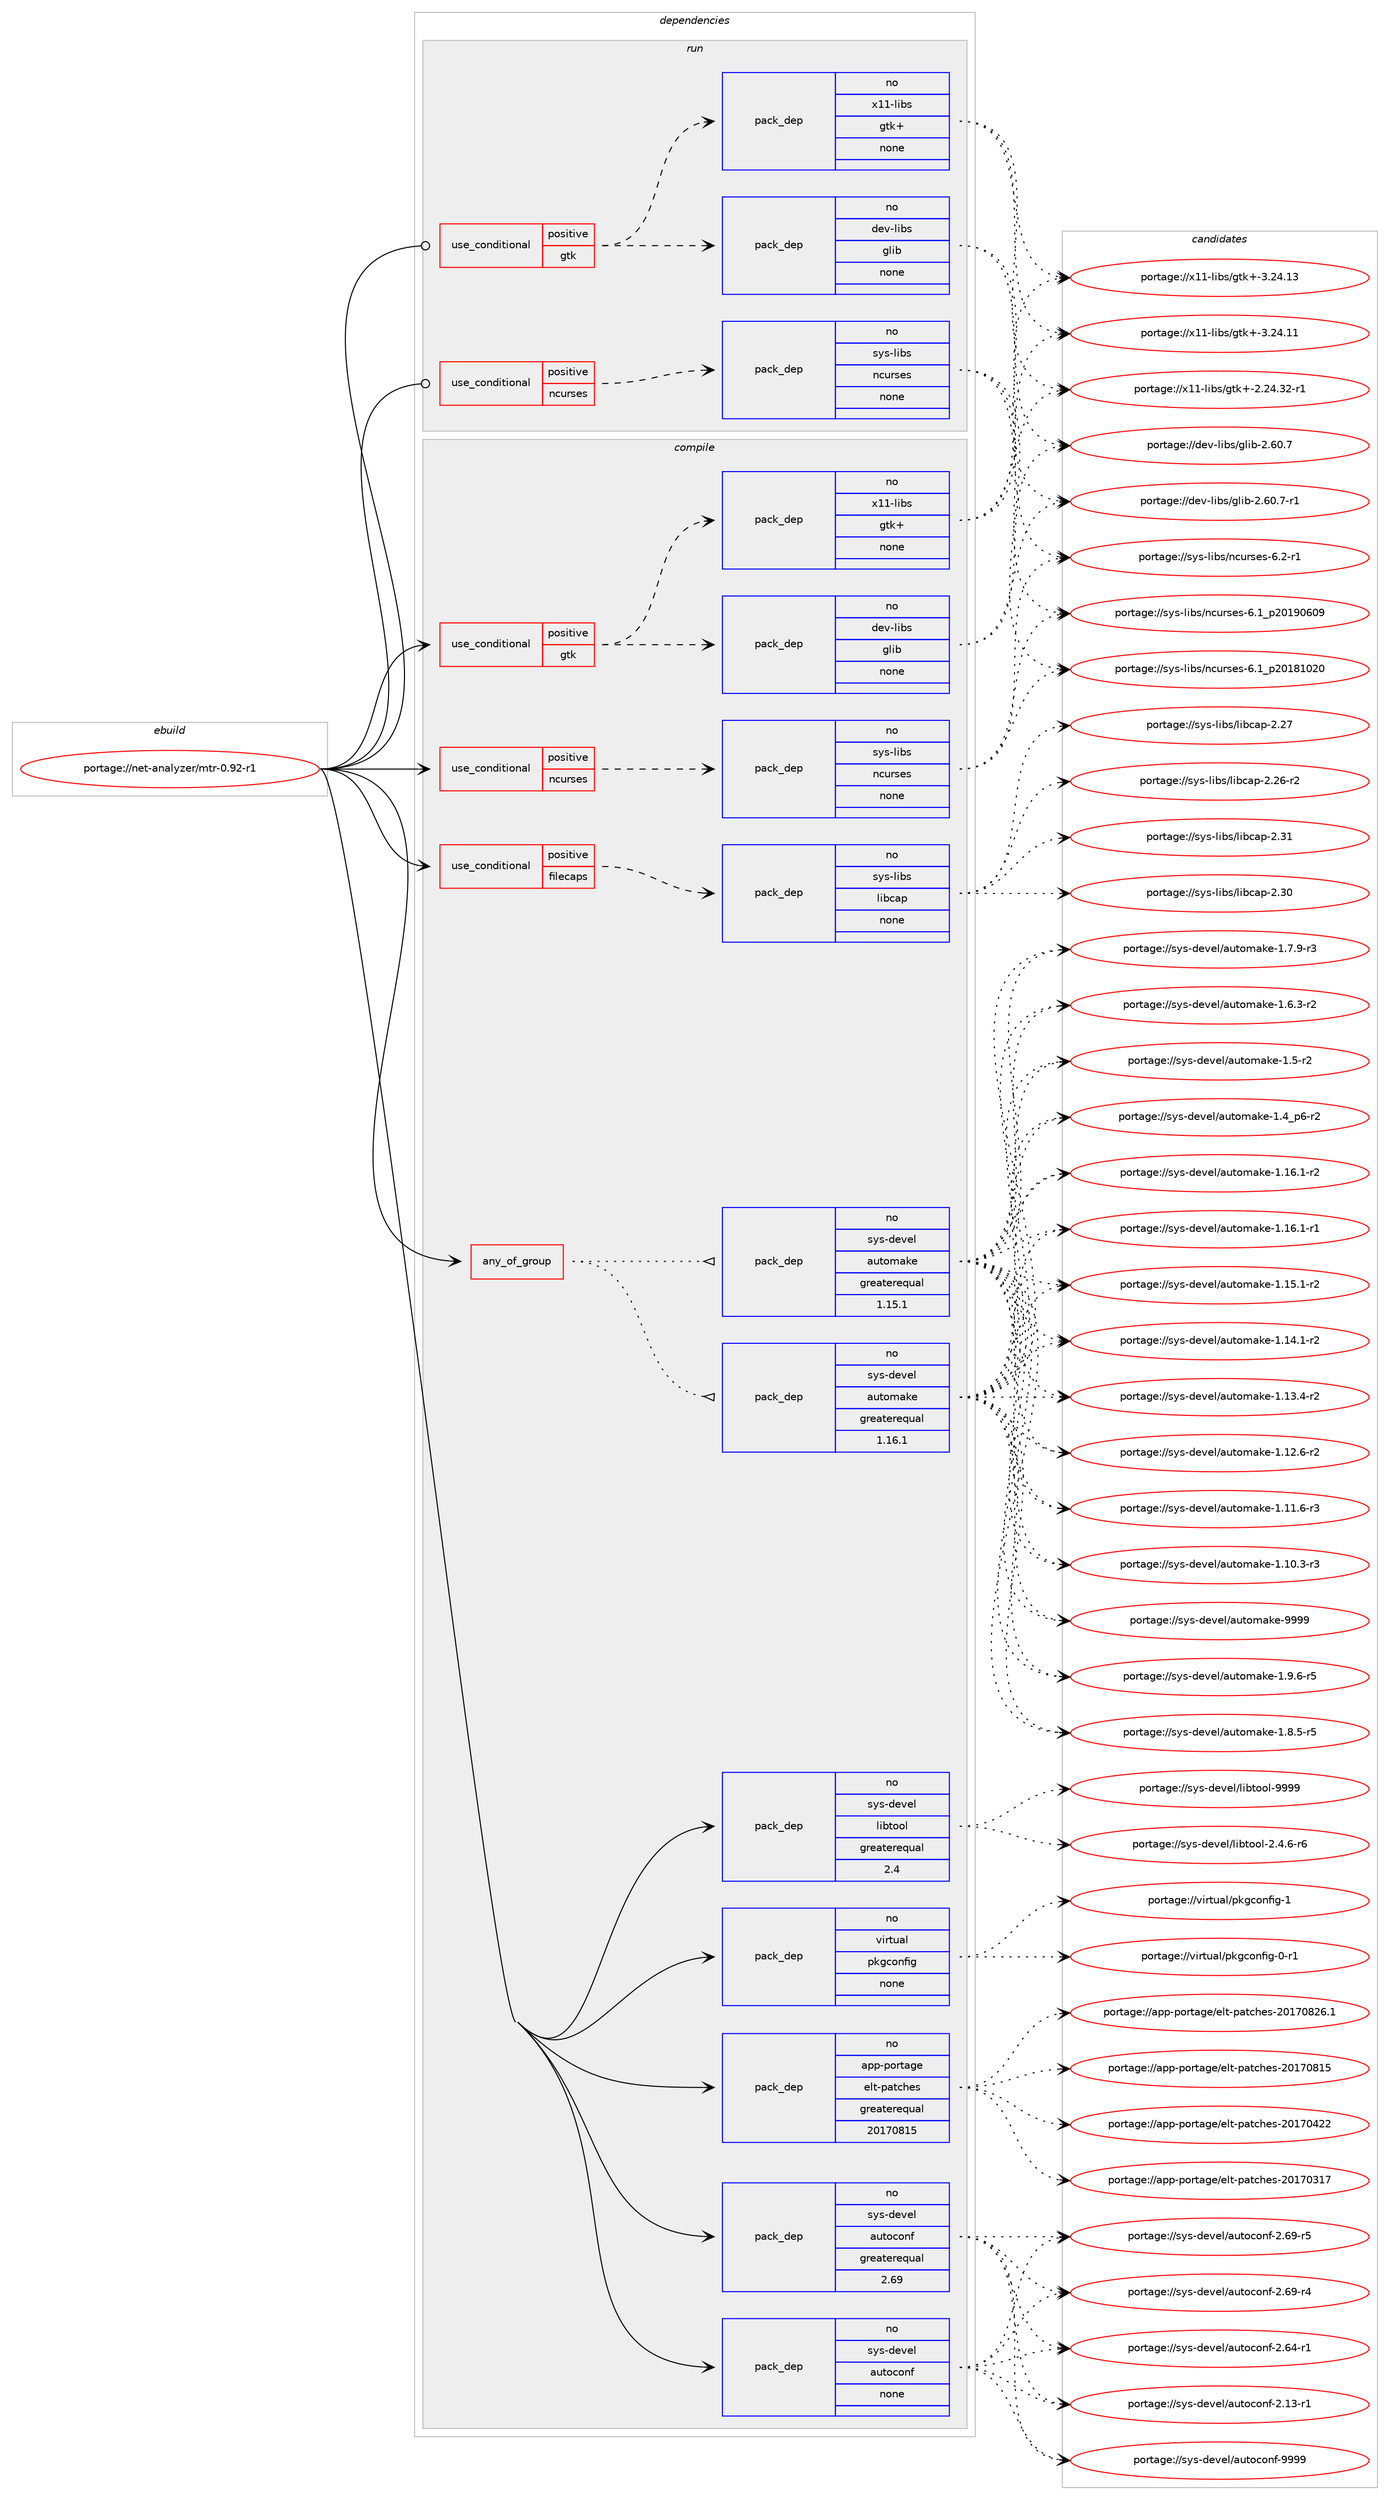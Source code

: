 digraph prolog {

# *************
# Graph options
# *************

newrank=true;
concentrate=true;
compound=true;
graph [rankdir=LR,fontname=Helvetica,fontsize=10,ranksep=1.5];#, ranksep=2.5, nodesep=0.2];
edge  [arrowhead=vee];
node  [fontname=Helvetica,fontsize=10];

# **********
# The ebuild
# **********

subgraph cluster_leftcol {
color=gray;
rank=same;
label=<<i>ebuild</i>>;
id [label="portage://net-analyzer/mtr-0.92-r1", color=red, width=4, href="../net-analyzer/mtr-0.92-r1.svg"];
}

# ****************
# The dependencies
# ****************

subgraph cluster_midcol {
color=gray;
label=<<i>dependencies</i>>;
subgraph cluster_compile {
fillcolor="#eeeeee";
style=filled;
label=<<i>compile</i>>;
subgraph any2445 {
dependency159561 [label=<<TABLE BORDER="0" CELLBORDER="1" CELLSPACING="0" CELLPADDING="4"><TR><TD CELLPADDING="10">any_of_group</TD></TR></TABLE>>, shape=none, color=red];subgraph pack120914 {
dependency159562 [label=<<TABLE BORDER="0" CELLBORDER="1" CELLSPACING="0" CELLPADDING="4" WIDTH="220"><TR><TD ROWSPAN="6" CELLPADDING="30">pack_dep</TD></TR><TR><TD WIDTH="110">no</TD></TR><TR><TD>sys-devel</TD></TR><TR><TD>automake</TD></TR><TR><TD>greaterequal</TD></TR><TR><TD>1.16.1</TD></TR></TABLE>>, shape=none, color=blue];
}
dependency159561:e -> dependency159562:w [weight=20,style="dotted",arrowhead="oinv"];
subgraph pack120915 {
dependency159563 [label=<<TABLE BORDER="0" CELLBORDER="1" CELLSPACING="0" CELLPADDING="4" WIDTH="220"><TR><TD ROWSPAN="6" CELLPADDING="30">pack_dep</TD></TR><TR><TD WIDTH="110">no</TD></TR><TR><TD>sys-devel</TD></TR><TR><TD>automake</TD></TR><TR><TD>greaterequal</TD></TR><TR><TD>1.15.1</TD></TR></TABLE>>, shape=none, color=blue];
}
dependency159561:e -> dependency159563:w [weight=20,style="dotted",arrowhead="oinv"];
}
id:e -> dependency159561:w [weight=20,style="solid",arrowhead="vee"];
subgraph cond36050 {
dependency159564 [label=<<TABLE BORDER="0" CELLBORDER="1" CELLSPACING="0" CELLPADDING="4"><TR><TD ROWSPAN="3" CELLPADDING="10">use_conditional</TD></TR><TR><TD>positive</TD></TR><TR><TD>filecaps</TD></TR></TABLE>>, shape=none, color=red];
subgraph pack120916 {
dependency159565 [label=<<TABLE BORDER="0" CELLBORDER="1" CELLSPACING="0" CELLPADDING="4" WIDTH="220"><TR><TD ROWSPAN="6" CELLPADDING="30">pack_dep</TD></TR><TR><TD WIDTH="110">no</TD></TR><TR><TD>sys-libs</TD></TR><TR><TD>libcap</TD></TR><TR><TD>none</TD></TR><TR><TD></TD></TR></TABLE>>, shape=none, color=blue];
}
dependency159564:e -> dependency159565:w [weight=20,style="dashed",arrowhead="vee"];
}
id:e -> dependency159564:w [weight=20,style="solid",arrowhead="vee"];
subgraph cond36051 {
dependency159566 [label=<<TABLE BORDER="0" CELLBORDER="1" CELLSPACING="0" CELLPADDING="4"><TR><TD ROWSPAN="3" CELLPADDING="10">use_conditional</TD></TR><TR><TD>positive</TD></TR><TR><TD>gtk</TD></TR></TABLE>>, shape=none, color=red];
subgraph pack120917 {
dependency159567 [label=<<TABLE BORDER="0" CELLBORDER="1" CELLSPACING="0" CELLPADDING="4" WIDTH="220"><TR><TD ROWSPAN="6" CELLPADDING="30">pack_dep</TD></TR><TR><TD WIDTH="110">no</TD></TR><TR><TD>dev-libs</TD></TR><TR><TD>glib</TD></TR><TR><TD>none</TD></TR><TR><TD></TD></TR></TABLE>>, shape=none, color=blue];
}
dependency159566:e -> dependency159567:w [weight=20,style="dashed",arrowhead="vee"];
subgraph pack120918 {
dependency159568 [label=<<TABLE BORDER="0" CELLBORDER="1" CELLSPACING="0" CELLPADDING="4" WIDTH="220"><TR><TD ROWSPAN="6" CELLPADDING="30">pack_dep</TD></TR><TR><TD WIDTH="110">no</TD></TR><TR><TD>x11-libs</TD></TR><TR><TD>gtk+</TD></TR><TR><TD>none</TD></TR><TR><TD></TD></TR></TABLE>>, shape=none, color=blue];
}
dependency159566:e -> dependency159568:w [weight=20,style="dashed",arrowhead="vee"];
}
id:e -> dependency159566:w [weight=20,style="solid",arrowhead="vee"];
subgraph cond36052 {
dependency159569 [label=<<TABLE BORDER="0" CELLBORDER="1" CELLSPACING="0" CELLPADDING="4"><TR><TD ROWSPAN="3" CELLPADDING="10">use_conditional</TD></TR><TR><TD>positive</TD></TR><TR><TD>ncurses</TD></TR></TABLE>>, shape=none, color=red];
subgraph pack120919 {
dependency159570 [label=<<TABLE BORDER="0" CELLBORDER="1" CELLSPACING="0" CELLPADDING="4" WIDTH="220"><TR><TD ROWSPAN="6" CELLPADDING="30">pack_dep</TD></TR><TR><TD WIDTH="110">no</TD></TR><TR><TD>sys-libs</TD></TR><TR><TD>ncurses</TD></TR><TR><TD>none</TD></TR><TR><TD></TD></TR></TABLE>>, shape=none, color=blue];
}
dependency159569:e -> dependency159570:w [weight=20,style="dashed",arrowhead="vee"];
}
id:e -> dependency159569:w [weight=20,style="solid",arrowhead="vee"];
subgraph pack120920 {
dependency159571 [label=<<TABLE BORDER="0" CELLBORDER="1" CELLSPACING="0" CELLPADDING="4" WIDTH="220"><TR><TD ROWSPAN="6" CELLPADDING="30">pack_dep</TD></TR><TR><TD WIDTH="110">no</TD></TR><TR><TD>app-portage</TD></TR><TR><TD>elt-patches</TD></TR><TR><TD>greaterequal</TD></TR><TR><TD>20170815</TD></TR></TABLE>>, shape=none, color=blue];
}
id:e -> dependency159571:w [weight=20,style="solid",arrowhead="vee"];
subgraph pack120921 {
dependency159572 [label=<<TABLE BORDER="0" CELLBORDER="1" CELLSPACING="0" CELLPADDING="4" WIDTH="220"><TR><TD ROWSPAN="6" CELLPADDING="30">pack_dep</TD></TR><TR><TD WIDTH="110">no</TD></TR><TR><TD>sys-devel</TD></TR><TR><TD>autoconf</TD></TR><TR><TD>greaterequal</TD></TR><TR><TD>2.69</TD></TR></TABLE>>, shape=none, color=blue];
}
id:e -> dependency159572:w [weight=20,style="solid",arrowhead="vee"];
subgraph pack120922 {
dependency159573 [label=<<TABLE BORDER="0" CELLBORDER="1" CELLSPACING="0" CELLPADDING="4" WIDTH="220"><TR><TD ROWSPAN="6" CELLPADDING="30">pack_dep</TD></TR><TR><TD WIDTH="110">no</TD></TR><TR><TD>sys-devel</TD></TR><TR><TD>autoconf</TD></TR><TR><TD>none</TD></TR><TR><TD></TD></TR></TABLE>>, shape=none, color=blue];
}
id:e -> dependency159573:w [weight=20,style="solid",arrowhead="vee"];
subgraph pack120923 {
dependency159574 [label=<<TABLE BORDER="0" CELLBORDER="1" CELLSPACING="0" CELLPADDING="4" WIDTH="220"><TR><TD ROWSPAN="6" CELLPADDING="30">pack_dep</TD></TR><TR><TD WIDTH="110">no</TD></TR><TR><TD>sys-devel</TD></TR><TR><TD>libtool</TD></TR><TR><TD>greaterequal</TD></TR><TR><TD>2.4</TD></TR></TABLE>>, shape=none, color=blue];
}
id:e -> dependency159574:w [weight=20,style="solid",arrowhead="vee"];
subgraph pack120924 {
dependency159575 [label=<<TABLE BORDER="0" CELLBORDER="1" CELLSPACING="0" CELLPADDING="4" WIDTH="220"><TR><TD ROWSPAN="6" CELLPADDING="30">pack_dep</TD></TR><TR><TD WIDTH="110">no</TD></TR><TR><TD>virtual</TD></TR><TR><TD>pkgconfig</TD></TR><TR><TD>none</TD></TR><TR><TD></TD></TR></TABLE>>, shape=none, color=blue];
}
id:e -> dependency159575:w [weight=20,style="solid",arrowhead="vee"];
}
subgraph cluster_compileandrun {
fillcolor="#eeeeee";
style=filled;
label=<<i>compile and run</i>>;
}
subgraph cluster_run {
fillcolor="#eeeeee";
style=filled;
label=<<i>run</i>>;
subgraph cond36053 {
dependency159576 [label=<<TABLE BORDER="0" CELLBORDER="1" CELLSPACING="0" CELLPADDING="4"><TR><TD ROWSPAN="3" CELLPADDING="10">use_conditional</TD></TR><TR><TD>positive</TD></TR><TR><TD>gtk</TD></TR></TABLE>>, shape=none, color=red];
subgraph pack120925 {
dependency159577 [label=<<TABLE BORDER="0" CELLBORDER="1" CELLSPACING="0" CELLPADDING="4" WIDTH="220"><TR><TD ROWSPAN="6" CELLPADDING="30">pack_dep</TD></TR><TR><TD WIDTH="110">no</TD></TR><TR><TD>dev-libs</TD></TR><TR><TD>glib</TD></TR><TR><TD>none</TD></TR><TR><TD></TD></TR></TABLE>>, shape=none, color=blue];
}
dependency159576:e -> dependency159577:w [weight=20,style="dashed",arrowhead="vee"];
subgraph pack120926 {
dependency159578 [label=<<TABLE BORDER="0" CELLBORDER="1" CELLSPACING="0" CELLPADDING="4" WIDTH="220"><TR><TD ROWSPAN="6" CELLPADDING="30">pack_dep</TD></TR><TR><TD WIDTH="110">no</TD></TR><TR><TD>x11-libs</TD></TR><TR><TD>gtk+</TD></TR><TR><TD>none</TD></TR><TR><TD></TD></TR></TABLE>>, shape=none, color=blue];
}
dependency159576:e -> dependency159578:w [weight=20,style="dashed",arrowhead="vee"];
}
id:e -> dependency159576:w [weight=20,style="solid",arrowhead="odot"];
subgraph cond36054 {
dependency159579 [label=<<TABLE BORDER="0" CELLBORDER="1" CELLSPACING="0" CELLPADDING="4"><TR><TD ROWSPAN="3" CELLPADDING="10">use_conditional</TD></TR><TR><TD>positive</TD></TR><TR><TD>ncurses</TD></TR></TABLE>>, shape=none, color=red];
subgraph pack120927 {
dependency159580 [label=<<TABLE BORDER="0" CELLBORDER="1" CELLSPACING="0" CELLPADDING="4" WIDTH="220"><TR><TD ROWSPAN="6" CELLPADDING="30">pack_dep</TD></TR><TR><TD WIDTH="110">no</TD></TR><TR><TD>sys-libs</TD></TR><TR><TD>ncurses</TD></TR><TR><TD>none</TD></TR><TR><TD></TD></TR></TABLE>>, shape=none, color=blue];
}
dependency159579:e -> dependency159580:w [weight=20,style="dashed",arrowhead="vee"];
}
id:e -> dependency159579:w [weight=20,style="solid",arrowhead="odot"];
}
}

# **************
# The candidates
# **************

subgraph cluster_choices {
rank=same;
color=gray;
label=<<i>candidates</i>>;

subgraph choice120914 {
color=black;
nodesep=1;
choice115121115451001011181011084797117116111109971071014557575757 [label="portage://sys-devel/automake-9999", color=red, width=4,href="../sys-devel/automake-9999.svg"];
choice115121115451001011181011084797117116111109971071014549465746544511453 [label="portage://sys-devel/automake-1.9.6-r5", color=red, width=4,href="../sys-devel/automake-1.9.6-r5.svg"];
choice115121115451001011181011084797117116111109971071014549465646534511453 [label="portage://sys-devel/automake-1.8.5-r5", color=red, width=4,href="../sys-devel/automake-1.8.5-r5.svg"];
choice115121115451001011181011084797117116111109971071014549465546574511451 [label="portage://sys-devel/automake-1.7.9-r3", color=red, width=4,href="../sys-devel/automake-1.7.9-r3.svg"];
choice115121115451001011181011084797117116111109971071014549465446514511450 [label="portage://sys-devel/automake-1.6.3-r2", color=red, width=4,href="../sys-devel/automake-1.6.3-r2.svg"];
choice11512111545100101118101108479711711611110997107101454946534511450 [label="portage://sys-devel/automake-1.5-r2", color=red, width=4,href="../sys-devel/automake-1.5-r2.svg"];
choice115121115451001011181011084797117116111109971071014549465295112544511450 [label="portage://sys-devel/automake-1.4_p6-r2", color=red, width=4,href="../sys-devel/automake-1.4_p6-r2.svg"];
choice11512111545100101118101108479711711611110997107101454946495446494511450 [label="portage://sys-devel/automake-1.16.1-r2", color=red, width=4,href="../sys-devel/automake-1.16.1-r2.svg"];
choice11512111545100101118101108479711711611110997107101454946495446494511449 [label="portage://sys-devel/automake-1.16.1-r1", color=red, width=4,href="../sys-devel/automake-1.16.1-r1.svg"];
choice11512111545100101118101108479711711611110997107101454946495346494511450 [label="portage://sys-devel/automake-1.15.1-r2", color=red, width=4,href="../sys-devel/automake-1.15.1-r2.svg"];
choice11512111545100101118101108479711711611110997107101454946495246494511450 [label="portage://sys-devel/automake-1.14.1-r2", color=red, width=4,href="../sys-devel/automake-1.14.1-r2.svg"];
choice11512111545100101118101108479711711611110997107101454946495146524511450 [label="portage://sys-devel/automake-1.13.4-r2", color=red, width=4,href="../sys-devel/automake-1.13.4-r2.svg"];
choice11512111545100101118101108479711711611110997107101454946495046544511450 [label="portage://sys-devel/automake-1.12.6-r2", color=red, width=4,href="../sys-devel/automake-1.12.6-r2.svg"];
choice11512111545100101118101108479711711611110997107101454946494946544511451 [label="portage://sys-devel/automake-1.11.6-r3", color=red, width=4,href="../sys-devel/automake-1.11.6-r3.svg"];
choice11512111545100101118101108479711711611110997107101454946494846514511451 [label="portage://sys-devel/automake-1.10.3-r3", color=red, width=4,href="../sys-devel/automake-1.10.3-r3.svg"];
dependency159562:e -> choice115121115451001011181011084797117116111109971071014557575757:w [style=dotted,weight="100"];
dependency159562:e -> choice115121115451001011181011084797117116111109971071014549465746544511453:w [style=dotted,weight="100"];
dependency159562:e -> choice115121115451001011181011084797117116111109971071014549465646534511453:w [style=dotted,weight="100"];
dependency159562:e -> choice115121115451001011181011084797117116111109971071014549465546574511451:w [style=dotted,weight="100"];
dependency159562:e -> choice115121115451001011181011084797117116111109971071014549465446514511450:w [style=dotted,weight="100"];
dependency159562:e -> choice11512111545100101118101108479711711611110997107101454946534511450:w [style=dotted,weight="100"];
dependency159562:e -> choice115121115451001011181011084797117116111109971071014549465295112544511450:w [style=dotted,weight="100"];
dependency159562:e -> choice11512111545100101118101108479711711611110997107101454946495446494511450:w [style=dotted,weight="100"];
dependency159562:e -> choice11512111545100101118101108479711711611110997107101454946495446494511449:w [style=dotted,weight="100"];
dependency159562:e -> choice11512111545100101118101108479711711611110997107101454946495346494511450:w [style=dotted,weight="100"];
dependency159562:e -> choice11512111545100101118101108479711711611110997107101454946495246494511450:w [style=dotted,weight="100"];
dependency159562:e -> choice11512111545100101118101108479711711611110997107101454946495146524511450:w [style=dotted,weight="100"];
dependency159562:e -> choice11512111545100101118101108479711711611110997107101454946495046544511450:w [style=dotted,weight="100"];
dependency159562:e -> choice11512111545100101118101108479711711611110997107101454946494946544511451:w [style=dotted,weight="100"];
dependency159562:e -> choice11512111545100101118101108479711711611110997107101454946494846514511451:w [style=dotted,weight="100"];
}
subgraph choice120915 {
color=black;
nodesep=1;
choice115121115451001011181011084797117116111109971071014557575757 [label="portage://sys-devel/automake-9999", color=red, width=4,href="../sys-devel/automake-9999.svg"];
choice115121115451001011181011084797117116111109971071014549465746544511453 [label="portage://sys-devel/automake-1.9.6-r5", color=red, width=4,href="../sys-devel/automake-1.9.6-r5.svg"];
choice115121115451001011181011084797117116111109971071014549465646534511453 [label="portage://sys-devel/automake-1.8.5-r5", color=red, width=4,href="../sys-devel/automake-1.8.5-r5.svg"];
choice115121115451001011181011084797117116111109971071014549465546574511451 [label="portage://sys-devel/automake-1.7.9-r3", color=red, width=4,href="../sys-devel/automake-1.7.9-r3.svg"];
choice115121115451001011181011084797117116111109971071014549465446514511450 [label="portage://sys-devel/automake-1.6.3-r2", color=red, width=4,href="../sys-devel/automake-1.6.3-r2.svg"];
choice11512111545100101118101108479711711611110997107101454946534511450 [label="portage://sys-devel/automake-1.5-r2", color=red, width=4,href="../sys-devel/automake-1.5-r2.svg"];
choice115121115451001011181011084797117116111109971071014549465295112544511450 [label="portage://sys-devel/automake-1.4_p6-r2", color=red, width=4,href="../sys-devel/automake-1.4_p6-r2.svg"];
choice11512111545100101118101108479711711611110997107101454946495446494511450 [label="portage://sys-devel/automake-1.16.1-r2", color=red, width=4,href="../sys-devel/automake-1.16.1-r2.svg"];
choice11512111545100101118101108479711711611110997107101454946495446494511449 [label="portage://sys-devel/automake-1.16.1-r1", color=red, width=4,href="../sys-devel/automake-1.16.1-r1.svg"];
choice11512111545100101118101108479711711611110997107101454946495346494511450 [label="portage://sys-devel/automake-1.15.1-r2", color=red, width=4,href="../sys-devel/automake-1.15.1-r2.svg"];
choice11512111545100101118101108479711711611110997107101454946495246494511450 [label="portage://sys-devel/automake-1.14.1-r2", color=red, width=4,href="../sys-devel/automake-1.14.1-r2.svg"];
choice11512111545100101118101108479711711611110997107101454946495146524511450 [label="portage://sys-devel/automake-1.13.4-r2", color=red, width=4,href="../sys-devel/automake-1.13.4-r2.svg"];
choice11512111545100101118101108479711711611110997107101454946495046544511450 [label="portage://sys-devel/automake-1.12.6-r2", color=red, width=4,href="../sys-devel/automake-1.12.6-r2.svg"];
choice11512111545100101118101108479711711611110997107101454946494946544511451 [label="portage://sys-devel/automake-1.11.6-r3", color=red, width=4,href="../sys-devel/automake-1.11.6-r3.svg"];
choice11512111545100101118101108479711711611110997107101454946494846514511451 [label="portage://sys-devel/automake-1.10.3-r3", color=red, width=4,href="../sys-devel/automake-1.10.3-r3.svg"];
dependency159563:e -> choice115121115451001011181011084797117116111109971071014557575757:w [style=dotted,weight="100"];
dependency159563:e -> choice115121115451001011181011084797117116111109971071014549465746544511453:w [style=dotted,weight="100"];
dependency159563:e -> choice115121115451001011181011084797117116111109971071014549465646534511453:w [style=dotted,weight="100"];
dependency159563:e -> choice115121115451001011181011084797117116111109971071014549465546574511451:w [style=dotted,weight="100"];
dependency159563:e -> choice115121115451001011181011084797117116111109971071014549465446514511450:w [style=dotted,weight="100"];
dependency159563:e -> choice11512111545100101118101108479711711611110997107101454946534511450:w [style=dotted,weight="100"];
dependency159563:e -> choice115121115451001011181011084797117116111109971071014549465295112544511450:w [style=dotted,weight="100"];
dependency159563:e -> choice11512111545100101118101108479711711611110997107101454946495446494511450:w [style=dotted,weight="100"];
dependency159563:e -> choice11512111545100101118101108479711711611110997107101454946495446494511449:w [style=dotted,weight="100"];
dependency159563:e -> choice11512111545100101118101108479711711611110997107101454946495346494511450:w [style=dotted,weight="100"];
dependency159563:e -> choice11512111545100101118101108479711711611110997107101454946495246494511450:w [style=dotted,weight="100"];
dependency159563:e -> choice11512111545100101118101108479711711611110997107101454946495146524511450:w [style=dotted,weight="100"];
dependency159563:e -> choice11512111545100101118101108479711711611110997107101454946495046544511450:w [style=dotted,weight="100"];
dependency159563:e -> choice11512111545100101118101108479711711611110997107101454946494946544511451:w [style=dotted,weight="100"];
dependency159563:e -> choice11512111545100101118101108479711711611110997107101454946494846514511451:w [style=dotted,weight="100"];
}
subgraph choice120916 {
color=black;
nodesep=1;
choice1151211154510810598115471081059899971124550465149 [label="portage://sys-libs/libcap-2.31", color=red, width=4,href="../sys-libs/libcap-2.31.svg"];
choice1151211154510810598115471081059899971124550465148 [label="portage://sys-libs/libcap-2.30", color=red, width=4,href="../sys-libs/libcap-2.30.svg"];
choice1151211154510810598115471081059899971124550465055 [label="portage://sys-libs/libcap-2.27", color=red, width=4,href="../sys-libs/libcap-2.27.svg"];
choice11512111545108105981154710810598999711245504650544511450 [label="portage://sys-libs/libcap-2.26-r2", color=red, width=4,href="../sys-libs/libcap-2.26-r2.svg"];
dependency159565:e -> choice1151211154510810598115471081059899971124550465149:w [style=dotted,weight="100"];
dependency159565:e -> choice1151211154510810598115471081059899971124550465148:w [style=dotted,weight="100"];
dependency159565:e -> choice1151211154510810598115471081059899971124550465055:w [style=dotted,weight="100"];
dependency159565:e -> choice11512111545108105981154710810598999711245504650544511450:w [style=dotted,weight="100"];
}
subgraph choice120917 {
color=black;
nodesep=1;
choice10010111845108105981154710310810598455046544846554511449 [label="portage://dev-libs/glib-2.60.7-r1", color=red, width=4,href="../dev-libs/glib-2.60.7-r1.svg"];
choice1001011184510810598115471031081059845504654484655 [label="portage://dev-libs/glib-2.60.7", color=red, width=4,href="../dev-libs/glib-2.60.7.svg"];
dependency159567:e -> choice10010111845108105981154710310810598455046544846554511449:w [style=dotted,weight="100"];
dependency159567:e -> choice1001011184510810598115471031081059845504654484655:w [style=dotted,weight="100"];
}
subgraph choice120918 {
color=black;
nodesep=1;
choice1204949451081059811547103116107434551465052464951 [label="portage://x11-libs/gtk+-3.24.13", color=red, width=4,href="../x11-libs/gtk+-3.24.13.svg"];
choice1204949451081059811547103116107434551465052464949 [label="portage://x11-libs/gtk+-3.24.11", color=red, width=4,href="../x11-libs/gtk+-3.24.11.svg"];
choice12049494510810598115471031161074345504650524651504511449 [label="portage://x11-libs/gtk+-2.24.32-r1", color=red, width=4,href="../x11-libs/gtk+-2.24.32-r1.svg"];
dependency159568:e -> choice1204949451081059811547103116107434551465052464951:w [style=dotted,weight="100"];
dependency159568:e -> choice1204949451081059811547103116107434551465052464949:w [style=dotted,weight="100"];
dependency159568:e -> choice12049494510810598115471031161074345504650524651504511449:w [style=dotted,weight="100"];
}
subgraph choice120919 {
color=black;
nodesep=1;
choice11512111545108105981154711099117114115101115455446504511449 [label="portage://sys-libs/ncurses-6.2-r1", color=red, width=4,href="../sys-libs/ncurses-6.2-r1.svg"];
choice1151211154510810598115471109911711411510111545544649951125048495748544857 [label="portage://sys-libs/ncurses-6.1_p20190609", color=red, width=4,href="../sys-libs/ncurses-6.1_p20190609.svg"];
choice1151211154510810598115471109911711411510111545544649951125048495649485048 [label="portage://sys-libs/ncurses-6.1_p20181020", color=red, width=4,href="../sys-libs/ncurses-6.1_p20181020.svg"];
dependency159570:e -> choice11512111545108105981154711099117114115101115455446504511449:w [style=dotted,weight="100"];
dependency159570:e -> choice1151211154510810598115471109911711411510111545544649951125048495748544857:w [style=dotted,weight="100"];
dependency159570:e -> choice1151211154510810598115471109911711411510111545544649951125048495649485048:w [style=dotted,weight="100"];
}
subgraph choice120920 {
color=black;
nodesep=1;
choice971121124511211111411697103101471011081164511297116991041011154550484955485650544649 [label="portage://app-portage/elt-patches-20170826.1", color=red, width=4,href="../app-portage/elt-patches-20170826.1.svg"];
choice97112112451121111141169710310147101108116451129711699104101115455048495548564953 [label="portage://app-portage/elt-patches-20170815", color=red, width=4,href="../app-portage/elt-patches-20170815.svg"];
choice97112112451121111141169710310147101108116451129711699104101115455048495548525050 [label="portage://app-portage/elt-patches-20170422", color=red, width=4,href="../app-portage/elt-patches-20170422.svg"];
choice97112112451121111141169710310147101108116451129711699104101115455048495548514955 [label="portage://app-portage/elt-patches-20170317", color=red, width=4,href="../app-portage/elt-patches-20170317.svg"];
dependency159571:e -> choice971121124511211111411697103101471011081164511297116991041011154550484955485650544649:w [style=dotted,weight="100"];
dependency159571:e -> choice97112112451121111141169710310147101108116451129711699104101115455048495548564953:w [style=dotted,weight="100"];
dependency159571:e -> choice97112112451121111141169710310147101108116451129711699104101115455048495548525050:w [style=dotted,weight="100"];
dependency159571:e -> choice97112112451121111141169710310147101108116451129711699104101115455048495548514955:w [style=dotted,weight="100"];
}
subgraph choice120921 {
color=black;
nodesep=1;
choice115121115451001011181011084797117116111991111101024557575757 [label="portage://sys-devel/autoconf-9999", color=red, width=4,href="../sys-devel/autoconf-9999.svg"];
choice1151211154510010111810110847971171161119911111010245504654574511453 [label="portage://sys-devel/autoconf-2.69-r5", color=red, width=4,href="../sys-devel/autoconf-2.69-r5.svg"];
choice1151211154510010111810110847971171161119911111010245504654574511452 [label="portage://sys-devel/autoconf-2.69-r4", color=red, width=4,href="../sys-devel/autoconf-2.69-r4.svg"];
choice1151211154510010111810110847971171161119911111010245504654524511449 [label="portage://sys-devel/autoconf-2.64-r1", color=red, width=4,href="../sys-devel/autoconf-2.64-r1.svg"];
choice1151211154510010111810110847971171161119911111010245504649514511449 [label="portage://sys-devel/autoconf-2.13-r1", color=red, width=4,href="../sys-devel/autoconf-2.13-r1.svg"];
dependency159572:e -> choice115121115451001011181011084797117116111991111101024557575757:w [style=dotted,weight="100"];
dependency159572:e -> choice1151211154510010111810110847971171161119911111010245504654574511453:w [style=dotted,weight="100"];
dependency159572:e -> choice1151211154510010111810110847971171161119911111010245504654574511452:w [style=dotted,weight="100"];
dependency159572:e -> choice1151211154510010111810110847971171161119911111010245504654524511449:w [style=dotted,weight="100"];
dependency159572:e -> choice1151211154510010111810110847971171161119911111010245504649514511449:w [style=dotted,weight="100"];
}
subgraph choice120922 {
color=black;
nodesep=1;
choice115121115451001011181011084797117116111991111101024557575757 [label="portage://sys-devel/autoconf-9999", color=red, width=4,href="../sys-devel/autoconf-9999.svg"];
choice1151211154510010111810110847971171161119911111010245504654574511453 [label="portage://sys-devel/autoconf-2.69-r5", color=red, width=4,href="../sys-devel/autoconf-2.69-r5.svg"];
choice1151211154510010111810110847971171161119911111010245504654574511452 [label="portage://sys-devel/autoconf-2.69-r4", color=red, width=4,href="../sys-devel/autoconf-2.69-r4.svg"];
choice1151211154510010111810110847971171161119911111010245504654524511449 [label="portage://sys-devel/autoconf-2.64-r1", color=red, width=4,href="../sys-devel/autoconf-2.64-r1.svg"];
choice1151211154510010111810110847971171161119911111010245504649514511449 [label="portage://sys-devel/autoconf-2.13-r1", color=red, width=4,href="../sys-devel/autoconf-2.13-r1.svg"];
dependency159573:e -> choice115121115451001011181011084797117116111991111101024557575757:w [style=dotted,weight="100"];
dependency159573:e -> choice1151211154510010111810110847971171161119911111010245504654574511453:w [style=dotted,weight="100"];
dependency159573:e -> choice1151211154510010111810110847971171161119911111010245504654574511452:w [style=dotted,weight="100"];
dependency159573:e -> choice1151211154510010111810110847971171161119911111010245504654524511449:w [style=dotted,weight="100"];
dependency159573:e -> choice1151211154510010111810110847971171161119911111010245504649514511449:w [style=dotted,weight="100"];
}
subgraph choice120923 {
color=black;
nodesep=1;
choice1151211154510010111810110847108105981161111111084557575757 [label="portage://sys-devel/libtool-9999", color=red, width=4,href="../sys-devel/libtool-9999.svg"];
choice1151211154510010111810110847108105981161111111084550465246544511454 [label="portage://sys-devel/libtool-2.4.6-r6", color=red, width=4,href="../sys-devel/libtool-2.4.6-r6.svg"];
dependency159574:e -> choice1151211154510010111810110847108105981161111111084557575757:w [style=dotted,weight="100"];
dependency159574:e -> choice1151211154510010111810110847108105981161111111084550465246544511454:w [style=dotted,weight="100"];
}
subgraph choice120924 {
color=black;
nodesep=1;
choice1181051141161179710847112107103991111101021051034549 [label="portage://virtual/pkgconfig-1", color=red, width=4,href="../virtual/pkgconfig-1.svg"];
choice11810511411611797108471121071039911111010210510345484511449 [label="portage://virtual/pkgconfig-0-r1", color=red, width=4,href="../virtual/pkgconfig-0-r1.svg"];
dependency159575:e -> choice1181051141161179710847112107103991111101021051034549:w [style=dotted,weight="100"];
dependency159575:e -> choice11810511411611797108471121071039911111010210510345484511449:w [style=dotted,weight="100"];
}
subgraph choice120925 {
color=black;
nodesep=1;
choice10010111845108105981154710310810598455046544846554511449 [label="portage://dev-libs/glib-2.60.7-r1", color=red, width=4,href="../dev-libs/glib-2.60.7-r1.svg"];
choice1001011184510810598115471031081059845504654484655 [label="portage://dev-libs/glib-2.60.7", color=red, width=4,href="../dev-libs/glib-2.60.7.svg"];
dependency159577:e -> choice10010111845108105981154710310810598455046544846554511449:w [style=dotted,weight="100"];
dependency159577:e -> choice1001011184510810598115471031081059845504654484655:w [style=dotted,weight="100"];
}
subgraph choice120926 {
color=black;
nodesep=1;
choice1204949451081059811547103116107434551465052464951 [label="portage://x11-libs/gtk+-3.24.13", color=red, width=4,href="../x11-libs/gtk+-3.24.13.svg"];
choice1204949451081059811547103116107434551465052464949 [label="portage://x11-libs/gtk+-3.24.11", color=red, width=4,href="../x11-libs/gtk+-3.24.11.svg"];
choice12049494510810598115471031161074345504650524651504511449 [label="portage://x11-libs/gtk+-2.24.32-r1", color=red, width=4,href="../x11-libs/gtk+-2.24.32-r1.svg"];
dependency159578:e -> choice1204949451081059811547103116107434551465052464951:w [style=dotted,weight="100"];
dependency159578:e -> choice1204949451081059811547103116107434551465052464949:w [style=dotted,weight="100"];
dependency159578:e -> choice12049494510810598115471031161074345504650524651504511449:w [style=dotted,weight="100"];
}
subgraph choice120927 {
color=black;
nodesep=1;
choice11512111545108105981154711099117114115101115455446504511449 [label="portage://sys-libs/ncurses-6.2-r1", color=red, width=4,href="../sys-libs/ncurses-6.2-r1.svg"];
choice1151211154510810598115471109911711411510111545544649951125048495748544857 [label="portage://sys-libs/ncurses-6.1_p20190609", color=red, width=4,href="../sys-libs/ncurses-6.1_p20190609.svg"];
choice1151211154510810598115471109911711411510111545544649951125048495649485048 [label="portage://sys-libs/ncurses-6.1_p20181020", color=red, width=4,href="../sys-libs/ncurses-6.1_p20181020.svg"];
dependency159580:e -> choice11512111545108105981154711099117114115101115455446504511449:w [style=dotted,weight="100"];
dependency159580:e -> choice1151211154510810598115471109911711411510111545544649951125048495748544857:w [style=dotted,weight="100"];
dependency159580:e -> choice1151211154510810598115471109911711411510111545544649951125048495649485048:w [style=dotted,weight="100"];
}
}

}
